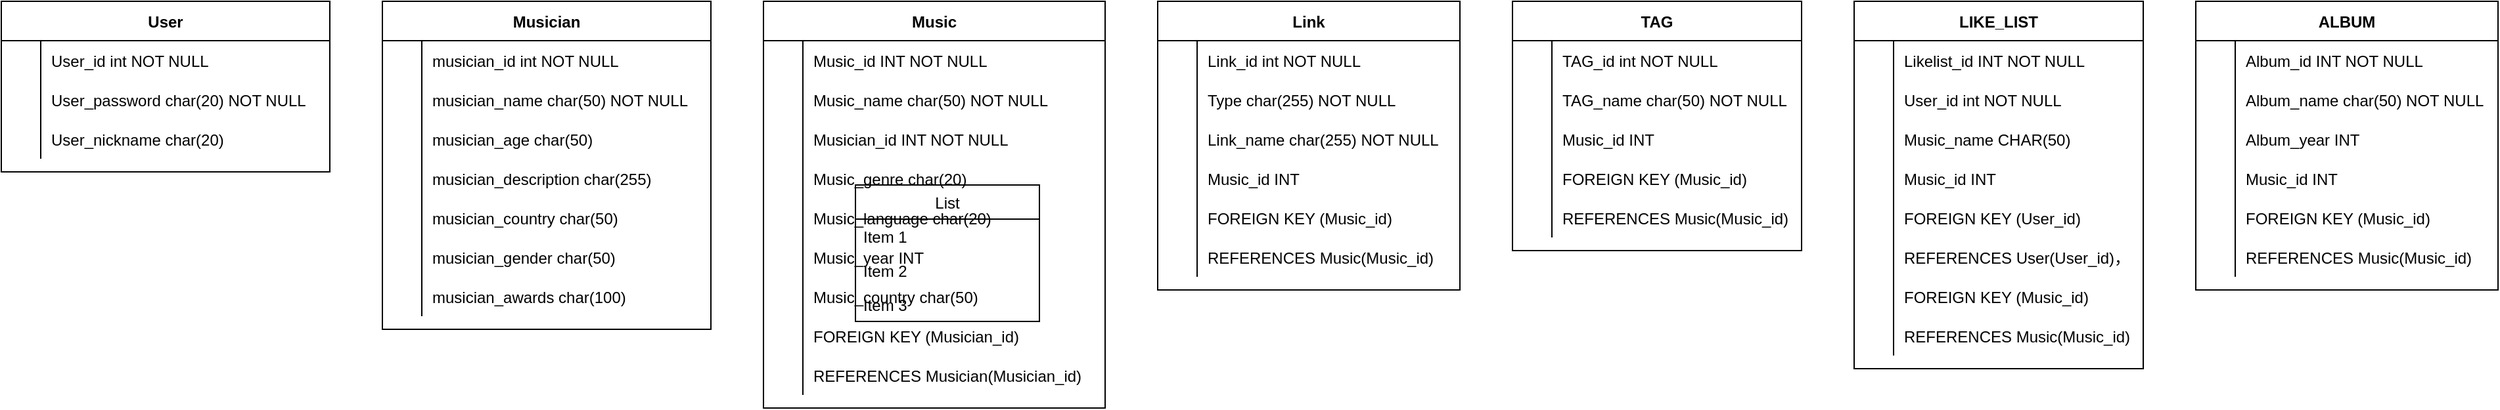 <mxfile version="15.2.9" type="github">
  <diagram id="eq7mqiS46OCzrNljJGgb" name="Page-1">
    <mxGraphModel dx="2512" dy="762" grid="1" gridSize="10" guides="1" tooltips="1" connect="1" arrows="1" fold="1" page="1" pageScale="1" pageWidth="850" pageHeight="1100" math="0" shadow="0">
      <root>
        <mxCell id="0" />
        <mxCell id="1" parent="0" />
        <mxCell id="SePkQEh6B19bKaeanHan-11" value="List" style="swimlane;fontStyle=0;childLayout=stackLayout;horizontal=1;startSize=26;horizontalStack=0;resizeParent=1;resizeParentMax=0;resizeLast=0;collapsible=1;marginBottom=0;" parent="1" vertex="1">
          <mxGeometry x="120" y="280" width="140" height="104" as="geometry" />
        </mxCell>
        <mxCell id="SePkQEh6B19bKaeanHan-12" value="Item 1" style="text;strokeColor=none;fillColor=none;align=left;verticalAlign=top;spacingLeft=4;spacingRight=4;overflow=hidden;rotatable=0;points=[[0,0.5],[1,0.5]];portConstraint=eastwest;" parent="SePkQEh6B19bKaeanHan-11" vertex="1">
          <mxGeometry y="26" width="140" height="26" as="geometry" />
        </mxCell>
        <mxCell id="SePkQEh6B19bKaeanHan-13" value="Item 2" style="text;strokeColor=none;fillColor=none;align=left;verticalAlign=top;spacingLeft=4;spacingRight=4;overflow=hidden;rotatable=0;points=[[0,0.5],[1,0.5]];portConstraint=eastwest;" parent="SePkQEh6B19bKaeanHan-11" vertex="1">
          <mxGeometry y="52" width="140" height="26" as="geometry" />
        </mxCell>
        <mxCell id="SePkQEh6B19bKaeanHan-14" value="Item 3" style="text;strokeColor=none;fillColor=none;align=left;verticalAlign=top;spacingLeft=4;spacingRight=4;overflow=hidden;rotatable=0;points=[[0,0.5],[1,0.5]];portConstraint=eastwest;" parent="SePkQEh6B19bKaeanHan-11" vertex="1">
          <mxGeometry y="78" width="140" height="26" as="geometry" />
        </mxCell>
        <mxCell id="Ucu_w0ZbEck6iu1tIsg4-1" value="User" style="shape=table;startSize=30;container=1;collapsible=1;childLayout=tableLayout;fixedRows=1;rowLines=0;fontStyle=1;align=center;resizeLast=1;" vertex="1" parent="1">
          <mxGeometry x="-530" y="140" width="250" height="130" as="geometry" />
        </mxCell>
        <mxCell id="Ucu_w0ZbEck6iu1tIsg4-2" value="" style="shape=partialRectangle;collapsible=0;dropTarget=0;pointerEvents=0;fillColor=none;points=[[0,0.5],[1,0.5]];portConstraint=eastwest;top=0;left=0;right=0;bottom=0;" vertex="1" parent="Ucu_w0ZbEck6iu1tIsg4-1">
          <mxGeometry y="30" width="250" height="30" as="geometry" />
        </mxCell>
        <mxCell id="Ucu_w0ZbEck6iu1tIsg4-3" value="" style="shape=partialRectangle;overflow=hidden;connectable=0;fillColor=none;top=0;left=0;bottom=0;right=0;" vertex="1" parent="Ucu_w0ZbEck6iu1tIsg4-2">
          <mxGeometry width="30" height="30" as="geometry">
            <mxRectangle width="30" height="30" as="alternateBounds" />
          </mxGeometry>
        </mxCell>
        <mxCell id="Ucu_w0ZbEck6iu1tIsg4-4" value="User_id int NOT NULL" style="shape=partialRectangle;overflow=hidden;connectable=0;fillColor=none;top=0;left=0;bottom=0;right=0;align=left;spacingLeft=6;" vertex="1" parent="Ucu_w0ZbEck6iu1tIsg4-2">
          <mxGeometry x="30" width="220" height="30" as="geometry">
            <mxRectangle width="220" height="30" as="alternateBounds" />
          </mxGeometry>
        </mxCell>
        <mxCell id="Ucu_w0ZbEck6iu1tIsg4-5" value="" style="shape=partialRectangle;collapsible=0;dropTarget=0;pointerEvents=0;fillColor=none;points=[[0,0.5],[1,0.5]];portConstraint=eastwest;top=0;left=0;right=0;bottom=0;" vertex="1" parent="Ucu_w0ZbEck6iu1tIsg4-1">
          <mxGeometry y="60" width="250" height="30" as="geometry" />
        </mxCell>
        <mxCell id="Ucu_w0ZbEck6iu1tIsg4-6" value="" style="shape=partialRectangle;overflow=hidden;connectable=0;fillColor=none;top=0;left=0;bottom=0;right=0;" vertex="1" parent="Ucu_w0ZbEck6iu1tIsg4-5">
          <mxGeometry width="30" height="30" as="geometry">
            <mxRectangle width="30" height="30" as="alternateBounds" />
          </mxGeometry>
        </mxCell>
        <mxCell id="Ucu_w0ZbEck6iu1tIsg4-7" value="User_password char(20) NOT NULL" style="shape=partialRectangle;overflow=hidden;connectable=0;fillColor=none;top=0;left=0;bottom=0;right=0;align=left;spacingLeft=6;" vertex="1" parent="Ucu_w0ZbEck6iu1tIsg4-5">
          <mxGeometry x="30" width="220" height="30" as="geometry">
            <mxRectangle width="220" height="30" as="alternateBounds" />
          </mxGeometry>
        </mxCell>
        <mxCell id="Ucu_w0ZbEck6iu1tIsg4-8" value="" style="shape=partialRectangle;collapsible=0;dropTarget=0;pointerEvents=0;fillColor=none;points=[[0,0.5],[1,0.5]];portConstraint=eastwest;top=0;left=0;right=0;bottom=0;" vertex="1" parent="Ucu_w0ZbEck6iu1tIsg4-1">
          <mxGeometry y="90" width="250" height="30" as="geometry" />
        </mxCell>
        <mxCell id="Ucu_w0ZbEck6iu1tIsg4-9" value="" style="shape=partialRectangle;overflow=hidden;connectable=0;fillColor=none;top=0;left=0;bottom=0;right=0;" vertex="1" parent="Ucu_w0ZbEck6iu1tIsg4-8">
          <mxGeometry width="30" height="30" as="geometry">
            <mxRectangle width="30" height="30" as="alternateBounds" />
          </mxGeometry>
        </mxCell>
        <mxCell id="Ucu_w0ZbEck6iu1tIsg4-10" value="User_nickname char(20)" style="shape=partialRectangle;overflow=hidden;connectable=0;fillColor=none;top=0;left=0;bottom=0;right=0;align=left;spacingLeft=6;" vertex="1" parent="Ucu_w0ZbEck6iu1tIsg4-8">
          <mxGeometry x="30" width="220" height="30" as="geometry">
            <mxRectangle width="220" height="30" as="alternateBounds" />
          </mxGeometry>
        </mxCell>
        <mxCell id="Ucu_w0ZbEck6iu1tIsg4-11" value="Musician" style="shape=table;startSize=30;container=1;collapsible=1;childLayout=tableLayout;fixedRows=1;rowLines=0;fontStyle=1;align=center;resizeLast=1;" vertex="1" parent="1">
          <mxGeometry x="-240" y="140" width="250" height="250" as="geometry" />
        </mxCell>
        <mxCell id="Ucu_w0ZbEck6iu1tIsg4-12" value="" style="shape=partialRectangle;collapsible=0;dropTarget=0;pointerEvents=0;fillColor=none;points=[[0,0.5],[1,0.5]];portConstraint=eastwest;top=0;left=0;right=0;bottom=0;" vertex="1" parent="Ucu_w0ZbEck6iu1tIsg4-11">
          <mxGeometry y="30" width="250" height="30" as="geometry" />
        </mxCell>
        <mxCell id="Ucu_w0ZbEck6iu1tIsg4-13" value="" style="shape=partialRectangle;overflow=hidden;connectable=0;fillColor=none;top=0;left=0;bottom=0;right=0;" vertex="1" parent="Ucu_w0ZbEck6iu1tIsg4-12">
          <mxGeometry width="30" height="30" as="geometry">
            <mxRectangle width="30" height="30" as="alternateBounds" />
          </mxGeometry>
        </mxCell>
        <mxCell id="Ucu_w0ZbEck6iu1tIsg4-14" value="musician_id int NOT NULL" style="shape=partialRectangle;overflow=hidden;connectable=0;fillColor=none;top=0;left=0;bottom=0;right=0;align=left;spacingLeft=6;" vertex="1" parent="Ucu_w0ZbEck6iu1tIsg4-12">
          <mxGeometry x="30" width="220" height="30" as="geometry">
            <mxRectangle width="220" height="30" as="alternateBounds" />
          </mxGeometry>
        </mxCell>
        <mxCell id="Ucu_w0ZbEck6iu1tIsg4-15" value="" style="shape=partialRectangle;collapsible=0;dropTarget=0;pointerEvents=0;fillColor=none;points=[[0,0.5],[1,0.5]];portConstraint=eastwest;top=0;left=0;right=0;bottom=0;" vertex="1" parent="Ucu_w0ZbEck6iu1tIsg4-11">
          <mxGeometry y="60" width="250" height="30" as="geometry" />
        </mxCell>
        <mxCell id="Ucu_w0ZbEck6iu1tIsg4-16" value="" style="shape=partialRectangle;overflow=hidden;connectable=0;fillColor=none;top=0;left=0;bottom=0;right=0;" vertex="1" parent="Ucu_w0ZbEck6iu1tIsg4-15">
          <mxGeometry width="30" height="30" as="geometry">
            <mxRectangle width="30" height="30" as="alternateBounds" />
          </mxGeometry>
        </mxCell>
        <mxCell id="Ucu_w0ZbEck6iu1tIsg4-17" value="musician_name char(50) NOT NULL" style="shape=partialRectangle;overflow=hidden;connectable=0;fillColor=none;top=0;left=0;bottom=0;right=0;align=left;spacingLeft=6;" vertex="1" parent="Ucu_w0ZbEck6iu1tIsg4-15">
          <mxGeometry x="30" width="220" height="30" as="geometry">
            <mxRectangle width="220" height="30" as="alternateBounds" />
          </mxGeometry>
        </mxCell>
        <mxCell id="Ucu_w0ZbEck6iu1tIsg4-18" value="" style="shape=partialRectangle;collapsible=0;dropTarget=0;pointerEvents=0;fillColor=none;points=[[0,0.5],[1,0.5]];portConstraint=eastwest;top=0;left=0;right=0;bottom=0;" vertex="1" parent="Ucu_w0ZbEck6iu1tIsg4-11">
          <mxGeometry y="90" width="250" height="30" as="geometry" />
        </mxCell>
        <mxCell id="Ucu_w0ZbEck6iu1tIsg4-19" value="" style="shape=partialRectangle;overflow=hidden;connectable=0;fillColor=none;top=0;left=0;bottom=0;right=0;" vertex="1" parent="Ucu_w0ZbEck6iu1tIsg4-18">
          <mxGeometry width="30" height="30" as="geometry">
            <mxRectangle width="30" height="30" as="alternateBounds" />
          </mxGeometry>
        </mxCell>
        <mxCell id="Ucu_w0ZbEck6iu1tIsg4-20" value="musician_age char(50)" style="shape=partialRectangle;overflow=hidden;connectable=0;fillColor=none;top=0;left=0;bottom=0;right=0;align=left;spacingLeft=6;" vertex="1" parent="Ucu_w0ZbEck6iu1tIsg4-18">
          <mxGeometry x="30" width="220" height="30" as="geometry">
            <mxRectangle width="220" height="30" as="alternateBounds" />
          </mxGeometry>
        </mxCell>
        <mxCell id="Ucu_w0ZbEck6iu1tIsg4-21" value="" style="shape=partialRectangle;collapsible=0;dropTarget=0;pointerEvents=0;fillColor=none;points=[[0,0.5],[1,0.5]];portConstraint=eastwest;top=0;left=0;right=0;bottom=0;" vertex="1" parent="Ucu_w0ZbEck6iu1tIsg4-11">
          <mxGeometry y="120" width="250" height="30" as="geometry" />
        </mxCell>
        <mxCell id="Ucu_w0ZbEck6iu1tIsg4-22" value="" style="shape=partialRectangle;overflow=hidden;connectable=0;fillColor=none;top=0;left=0;bottom=0;right=0;" vertex="1" parent="Ucu_w0ZbEck6iu1tIsg4-21">
          <mxGeometry width="30" height="30" as="geometry">
            <mxRectangle width="30" height="30" as="alternateBounds" />
          </mxGeometry>
        </mxCell>
        <mxCell id="Ucu_w0ZbEck6iu1tIsg4-23" value="musician_description char(255)" style="shape=partialRectangle;overflow=hidden;connectable=0;fillColor=none;top=0;left=0;bottom=0;right=0;align=left;spacingLeft=6;" vertex="1" parent="Ucu_w0ZbEck6iu1tIsg4-21">
          <mxGeometry x="30" width="220" height="30" as="geometry">
            <mxRectangle width="220" height="30" as="alternateBounds" />
          </mxGeometry>
        </mxCell>
        <mxCell id="Ucu_w0ZbEck6iu1tIsg4-24" value="" style="shape=partialRectangle;collapsible=0;dropTarget=0;pointerEvents=0;fillColor=none;points=[[0,0.5],[1,0.5]];portConstraint=eastwest;top=0;left=0;right=0;bottom=0;" vertex="1" parent="Ucu_w0ZbEck6iu1tIsg4-11">
          <mxGeometry y="150" width="250" height="30" as="geometry" />
        </mxCell>
        <mxCell id="Ucu_w0ZbEck6iu1tIsg4-25" value="" style="shape=partialRectangle;overflow=hidden;connectable=0;fillColor=none;top=0;left=0;bottom=0;right=0;" vertex="1" parent="Ucu_w0ZbEck6iu1tIsg4-24">
          <mxGeometry width="30" height="30" as="geometry">
            <mxRectangle width="30" height="30" as="alternateBounds" />
          </mxGeometry>
        </mxCell>
        <mxCell id="Ucu_w0ZbEck6iu1tIsg4-26" value="musician_country char(50)" style="shape=partialRectangle;overflow=hidden;connectable=0;fillColor=none;top=0;left=0;bottom=0;right=0;align=left;spacingLeft=6;" vertex="1" parent="Ucu_w0ZbEck6iu1tIsg4-24">
          <mxGeometry x="30" width="220" height="30" as="geometry">
            <mxRectangle width="220" height="30" as="alternateBounds" />
          </mxGeometry>
        </mxCell>
        <mxCell id="Ucu_w0ZbEck6iu1tIsg4-27" value="" style="shape=partialRectangle;collapsible=0;dropTarget=0;pointerEvents=0;fillColor=none;points=[[0,0.5],[1,0.5]];portConstraint=eastwest;top=0;left=0;right=0;bottom=0;" vertex="1" parent="Ucu_w0ZbEck6iu1tIsg4-11">
          <mxGeometry y="180" width="250" height="30" as="geometry" />
        </mxCell>
        <mxCell id="Ucu_w0ZbEck6iu1tIsg4-28" value="" style="shape=partialRectangle;overflow=hidden;connectable=0;fillColor=none;top=0;left=0;bottom=0;right=0;" vertex="1" parent="Ucu_w0ZbEck6iu1tIsg4-27">
          <mxGeometry width="30" height="30" as="geometry">
            <mxRectangle width="30" height="30" as="alternateBounds" />
          </mxGeometry>
        </mxCell>
        <mxCell id="Ucu_w0ZbEck6iu1tIsg4-29" value="musician_gender  char(50)" style="shape=partialRectangle;overflow=hidden;connectable=0;fillColor=none;top=0;left=0;bottom=0;right=0;align=left;spacingLeft=6;" vertex="1" parent="Ucu_w0ZbEck6iu1tIsg4-27">
          <mxGeometry x="30" width="220" height="30" as="geometry">
            <mxRectangle width="220" height="30" as="alternateBounds" />
          </mxGeometry>
        </mxCell>
        <mxCell id="Ucu_w0ZbEck6iu1tIsg4-30" value="" style="shape=partialRectangle;collapsible=0;dropTarget=0;pointerEvents=0;fillColor=none;points=[[0,0.5],[1,0.5]];portConstraint=eastwest;top=0;left=0;right=0;bottom=0;" vertex="1" parent="Ucu_w0ZbEck6iu1tIsg4-11">
          <mxGeometry y="210" width="250" height="30" as="geometry" />
        </mxCell>
        <mxCell id="Ucu_w0ZbEck6iu1tIsg4-31" value="" style="shape=partialRectangle;overflow=hidden;connectable=0;fillColor=none;top=0;left=0;bottom=0;right=0;" vertex="1" parent="Ucu_w0ZbEck6iu1tIsg4-30">
          <mxGeometry width="30" height="30" as="geometry">
            <mxRectangle width="30" height="30" as="alternateBounds" />
          </mxGeometry>
        </mxCell>
        <mxCell id="Ucu_w0ZbEck6iu1tIsg4-32" value="musician_awards char(100)" style="shape=partialRectangle;overflow=hidden;connectable=0;fillColor=none;top=0;left=0;bottom=0;right=0;align=left;spacingLeft=6;" vertex="1" parent="Ucu_w0ZbEck6iu1tIsg4-30">
          <mxGeometry x="30" width="220" height="30" as="geometry">
            <mxRectangle width="220" height="30" as="alternateBounds" />
          </mxGeometry>
        </mxCell>
        <mxCell id="Ucu_w0ZbEck6iu1tIsg4-33" value="Music" style="shape=table;startSize=30;container=1;collapsible=1;childLayout=tableLayout;fixedRows=1;rowLines=0;fontStyle=1;align=center;resizeLast=1;" vertex="1" parent="1">
          <mxGeometry x="50" y="140" width="260" height="310" as="geometry" />
        </mxCell>
        <mxCell id="Ucu_w0ZbEck6iu1tIsg4-34" value="" style="shape=partialRectangle;collapsible=0;dropTarget=0;pointerEvents=0;fillColor=none;points=[[0,0.5],[1,0.5]];portConstraint=eastwest;top=0;left=0;right=0;bottom=0;" vertex="1" parent="Ucu_w0ZbEck6iu1tIsg4-33">
          <mxGeometry y="30" width="260" height="30" as="geometry" />
        </mxCell>
        <mxCell id="Ucu_w0ZbEck6iu1tIsg4-35" value="" style="shape=partialRectangle;overflow=hidden;connectable=0;fillColor=none;top=0;left=0;bottom=0;right=0;" vertex="1" parent="Ucu_w0ZbEck6iu1tIsg4-34">
          <mxGeometry width="30" height="30" as="geometry">
            <mxRectangle width="30" height="30" as="alternateBounds" />
          </mxGeometry>
        </mxCell>
        <mxCell id="Ucu_w0ZbEck6iu1tIsg4-36" value="Music_id INT NOT NULL" style="shape=partialRectangle;overflow=hidden;connectable=0;fillColor=none;top=0;left=0;bottom=0;right=0;align=left;spacingLeft=6;" vertex="1" parent="Ucu_w0ZbEck6iu1tIsg4-34">
          <mxGeometry x="30" width="230" height="30" as="geometry">
            <mxRectangle width="230" height="30" as="alternateBounds" />
          </mxGeometry>
        </mxCell>
        <mxCell id="Ucu_w0ZbEck6iu1tIsg4-37" value="" style="shape=partialRectangle;collapsible=0;dropTarget=0;pointerEvents=0;fillColor=none;points=[[0,0.5],[1,0.5]];portConstraint=eastwest;top=0;left=0;right=0;bottom=0;" vertex="1" parent="Ucu_w0ZbEck6iu1tIsg4-33">
          <mxGeometry y="60" width="260" height="30" as="geometry" />
        </mxCell>
        <mxCell id="Ucu_w0ZbEck6iu1tIsg4-38" value="" style="shape=partialRectangle;overflow=hidden;connectable=0;fillColor=none;top=0;left=0;bottom=0;right=0;" vertex="1" parent="Ucu_w0ZbEck6iu1tIsg4-37">
          <mxGeometry width="30" height="30" as="geometry">
            <mxRectangle width="30" height="30" as="alternateBounds" />
          </mxGeometry>
        </mxCell>
        <mxCell id="Ucu_w0ZbEck6iu1tIsg4-39" value="Music_name char(50) NOT NULL" style="shape=partialRectangle;overflow=hidden;connectable=0;fillColor=none;top=0;left=0;bottom=0;right=0;align=left;spacingLeft=6;" vertex="1" parent="Ucu_w0ZbEck6iu1tIsg4-37">
          <mxGeometry x="30" width="230" height="30" as="geometry">
            <mxRectangle width="230" height="30" as="alternateBounds" />
          </mxGeometry>
        </mxCell>
        <mxCell id="Ucu_w0ZbEck6iu1tIsg4-40" value="" style="shape=partialRectangle;collapsible=0;dropTarget=0;pointerEvents=0;fillColor=none;points=[[0,0.5],[1,0.5]];portConstraint=eastwest;top=0;left=0;right=0;bottom=0;" vertex="1" parent="Ucu_w0ZbEck6iu1tIsg4-33">
          <mxGeometry y="90" width="260" height="30" as="geometry" />
        </mxCell>
        <mxCell id="Ucu_w0ZbEck6iu1tIsg4-41" value="" style="shape=partialRectangle;overflow=hidden;connectable=0;fillColor=none;top=0;left=0;bottom=0;right=0;" vertex="1" parent="Ucu_w0ZbEck6iu1tIsg4-40">
          <mxGeometry width="30" height="30" as="geometry">
            <mxRectangle width="30" height="30" as="alternateBounds" />
          </mxGeometry>
        </mxCell>
        <mxCell id="Ucu_w0ZbEck6iu1tIsg4-42" value="Musician_id INT NOT NULL" style="shape=partialRectangle;overflow=hidden;connectable=0;fillColor=none;top=0;left=0;bottom=0;right=0;align=left;spacingLeft=6;" vertex="1" parent="Ucu_w0ZbEck6iu1tIsg4-40">
          <mxGeometry x="30" width="230" height="30" as="geometry">
            <mxRectangle width="230" height="30" as="alternateBounds" />
          </mxGeometry>
        </mxCell>
        <mxCell id="Ucu_w0ZbEck6iu1tIsg4-43" value="" style="shape=partialRectangle;collapsible=0;dropTarget=0;pointerEvents=0;fillColor=none;points=[[0,0.5],[1,0.5]];portConstraint=eastwest;top=0;left=0;right=0;bottom=0;" vertex="1" parent="Ucu_w0ZbEck6iu1tIsg4-33">
          <mxGeometry y="120" width="260" height="30" as="geometry" />
        </mxCell>
        <mxCell id="Ucu_w0ZbEck6iu1tIsg4-44" value="" style="shape=partialRectangle;overflow=hidden;connectable=0;fillColor=none;top=0;left=0;bottom=0;right=0;" vertex="1" parent="Ucu_w0ZbEck6iu1tIsg4-43">
          <mxGeometry width="30" height="30" as="geometry">
            <mxRectangle width="30" height="30" as="alternateBounds" />
          </mxGeometry>
        </mxCell>
        <mxCell id="Ucu_w0ZbEck6iu1tIsg4-45" value="Music_genre char(20)" style="shape=partialRectangle;overflow=hidden;connectable=0;fillColor=none;top=0;left=0;bottom=0;right=0;align=left;spacingLeft=6;" vertex="1" parent="Ucu_w0ZbEck6iu1tIsg4-43">
          <mxGeometry x="30" width="230" height="30" as="geometry">
            <mxRectangle width="230" height="30" as="alternateBounds" />
          </mxGeometry>
        </mxCell>
        <mxCell id="Ucu_w0ZbEck6iu1tIsg4-46" value="" style="shape=partialRectangle;collapsible=0;dropTarget=0;pointerEvents=0;fillColor=none;points=[[0,0.5],[1,0.5]];portConstraint=eastwest;top=0;left=0;right=0;bottom=0;" vertex="1" parent="Ucu_w0ZbEck6iu1tIsg4-33">
          <mxGeometry y="150" width="260" height="30" as="geometry" />
        </mxCell>
        <mxCell id="Ucu_w0ZbEck6iu1tIsg4-47" value="" style="shape=partialRectangle;overflow=hidden;connectable=0;fillColor=none;top=0;left=0;bottom=0;right=0;" vertex="1" parent="Ucu_w0ZbEck6iu1tIsg4-46">
          <mxGeometry width="30" height="30" as="geometry">
            <mxRectangle width="30" height="30" as="alternateBounds" />
          </mxGeometry>
        </mxCell>
        <mxCell id="Ucu_w0ZbEck6iu1tIsg4-48" value="Music_language char(20)" style="shape=partialRectangle;overflow=hidden;connectable=0;fillColor=none;top=0;left=0;bottom=0;right=0;align=left;spacingLeft=6;" vertex="1" parent="Ucu_w0ZbEck6iu1tIsg4-46">
          <mxGeometry x="30" width="230" height="30" as="geometry">
            <mxRectangle width="230" height="30" as="alternateBounds" />
          </mxGeometry>
        </mxCell>
        <mxCell id="Ucu_w0ZbEck6iu1tIsg4-49" value="" style="shape=partialRectangle;collapsible=0;dropTarget=0;pointerEvents=0;fillColor=none;points=[[0,0.5],[1,0.5]];portConstraint=eastwest;top=0;left=0;right=0;bottom=0;" vertex="1" parent="Ucu_w0ZbEck6iu1tIsg4-33">
          <mxGeometry y="180" width="260" height="30" as="geometry" />
        </mxCell>
        <mxCell id="Ucu_w0ZbEck6iu1tIsg4-50" value="" style="shape=partialRectangle;overflow=hidden;connectable=0;fillColor=none;top=0;left=0;bottom=0;right=0;" vertex="1" parent="Ucu_w0ZbEck6iu1tIsg4-49">
          <mxGeometry width="30" height="30" as="geometry">
            <mxRectangle width="30" height="30" as="alternateBounds" />
          </mxGeometry>
        </mxCell>
        <mxCell id="Ucu_w0ZbEck6iu1tIsg4-51" value="Music_year INT" style="shape=partialRectangle;overflow=hidden;connectable=0;fillColor=none;top=0;left=0;bottom=0;right=0;align=left;spacingLeft=6;" vertex="1" parent="Ucu_w0ZbEck6iu1tIsg4-49">
          <mxGeometry x="30" width="230" height="30" as="geometry">
            <mxRectangle width="230" height="30" as="alternateBounds" />
          </mxGeometry>
        </mxCell>
        <mxCell id="Ucu_w0ZbEck6iu1tIsg4-52" value="" style="shape=partialRectangle;collapsible=0;dropTarget=0;pointerEvents=0;fillColor=none;points=[[0,0.5],[1,0.5]];portConstraint=eastwest;top=0;left=0;right=0;bottom=0;" vertex="1" parent="Ucu_w0ZbEck6iu1tIsg4-33">
          <mxGeometry y="210" width="260" height="30" as="geometry" />
        </mxCell>
        <mxCell id="Ucu_w0ZbEck6iu1tIsg4-53" value="" style="shape=partialRectangle;overflow=hidden;connectable=0;fillColor=none;top=0;left=0;bottom=0;right=0;" vertex="1" parent="Ucu_w0ZbEck6iu1tIsg4-52">
          <mxGeometry width="30" height="30" as="geometry">
            <mxRectangle width="30" height="30" as="alternateBounds" />
          </mxGeometry>
        </mxCell>
        <mxCell id="Ucu_w0ZbEck6iu1tIsg4-54" value="Music_country char(50)" style="shape=partialRectangle;overflow=hidden;connectable=0;fillColor=none;top=0;left=0;bottom=0;right=0;align=left;spacingLeft=6;" vertex="1" parent="Ucu_w0ZbEck6iu1tIsg4-52">
          <mxGeometry x="30" width="230" height="30" as="geometry">
            <mxRectangle width="230" height="30" as="alternateBounds" />
          </mxGeometry>
        </mxCell>
        <mxCell id="Ucu_w0ZbEck6iu1tIsg4-55" value="" style="shape=partialRectangle;collapsible=0;dropTarget=0;pointerEvents=0;fillColor=none;points=[[0,0.5],[1,0.5]];portConstraint=eastwest;top=0;left=0;right=0;bottom=0;" vertex="1" parent="Ucu_w0ZbEck6iu1tIsg4-33">
          <mxGeometry y="240" width="260" height="30" as="geometry" />
        </mxCell>
        <mxCell id="Ucu_w0ZbEck6iu1tIsg4-56" value="" style="shape=partialRectangle;overflow=hidden;connectable=0;fillColor=none;top=0;left=0;bottom=0;right=0;" vertex="1" parent="Ucu_w0ZbEck6iu1tIsg4-55">
          <mxGeometry width="30" height="30" as="geometry">
            <mxRectangle width="30" height="30" as="alternateBounds" />
          </mxGeometry>
        </mxCell>
        <mxCell id="Ucu_w0ZbEck6iu1tIsg4-57" value="FOREIGN KEY (Musician_id)" style="shape=partialRectangle;overflow=hidden;connectable=0;fillColor=none;top=0;left=0;bottom=0;right=0;align=left;spacingLeft=6;" vertex="1" parent="Ucu_w0ZbEck6iu1tIsg4-55">
          <mxGeometry x="30" width="230" height="30" as="geometry">
            <mxRectangle width="230" height="30" as="alternateBounds" />
          </mxGeometry>
        </mxCell>
        <mxCell id="Ucu_w0ZbEck6iu1tIsg4-58" value="" style="shape=partialRectangle;collapsible=0;dropTarget=0;pointerEvents=0;fillColor=none;points=[[0,0.5],[1,0.5]];portConstraint=eastwest;top=0;left=0;right=0;bottom=0;" vertex="1" parent="Ucu_w0ZbEck6iu1tIsg4-33">
          <mxGeometry y="270" width="260" height="30" as="geometry" />
        </mxCell>
        <mxCell id="Ucu_w0ZbEck6iu1tIsg4-59" value="" style="shape=partialRectangle;overflow=hidden;connectable=0;fillColor=none;top=0;left=0;bottom=0;right=0;" vertex="1" parent="Ucu_w0ZbEck6iu1tIsg4-58">
          <mxGeometry width="30" height="30" as="geometry">
            <mxRectangle width="30" height="30" as="alternateBounds" />
          </mxGeometry>
        </mxCell>
        <mxCell id="Ucu_w0ZbEck6iu1tIsg4-60" value="REFERENCES Musician(Musician_id)" style="shape=partialRectangle;overflow=hidden;connectable=0;fillColor=none;top=0;left=0;bottom=0;right=0;align=left;spacingLeft=6;" vertex="1" parent="Ucu_w0ZbEck6iu1tIsg4-58">
          <mxGeometry x="30" width="230" height="30" as="geometry">
            <mxRectangle width="230" height="30" as="alternateBounds" />
          </mxGeometry>
        </mxCell>
        <mxCell id="Ucu_w0ZbEck6iu1tIsg4-61" value="Link" style="shape=table;startSize=30;container=1;collapsible=1;childLayout=tableLayout;fixedRows=1;rowLines=0;fontStyle=1;align=center;resizeLast=1;" vertex="1" parent="1">
          <mxGeometry x="350" y="140" width="230" height="220" as="geometry" />
        </mxCell>
        <mxCell id="Ucu_w0ZbEck6iu1tIsg4-62" value="" style="shape=partialRectangle;collapsible=0;dropTarget=0;pointerEvents=0;fillColor=none;points=[[0,0.5],[1,0.5]];portConstraint=eastwest;top=0;left=0;right=0;bottom=0;" vertex="1" parent="Ucu_w0ZbEck6iu1tIsg4-61">
          <mxGeometry y="30" width="230" height="30" as="geometry" />
        </mxCell>
        <mxCell id="Ucu_w0ZbEck6iu1tIsg4-63" value="" style="shape=partialRectangle;overflow=hidden;connectable=0;fillColor=none;top=0;left=0;bottom=0;right=0;" vertex="1" parent="Ucu_w0ZbEck6iu1tIsg4-62">
          <mxGeometry width="30" height="30" as="geometry">
            <mxRectangle width="30" height="30" as="alternateBounds" />
          </mxGeometry>
        </mxCell>
        <mxCell id="Ucu_w0ZbEck6iu1tIsg4-64" value="Link_id int NOT NULL" style="shape=partialRectangle;overflow=hidden;connectable=0;fillColor=none;top=0;left=0;bottom=0;right=0;align=left;spacingLeft=6;" vertex="1" parent="Ucu_w0ZbEck6iu1tIsg4-62">
          <mxGeometry x="30" width="200" height="30" as="geometry">
            <mxRectangle width="200" height="30" as="alternateBounds" />
          </mxGeometry>
        </mxCell>
        <mxCell id="Ucu_w0ZbEck6iu1tIsg4-65" value="" style="shape=partialRectangle;collapsible=0;dropTarget=0;pointerEvents=0;fillColor=none;points=[[0,0.5],[1,0.5]];portConstraint=eastwest;top=0;left=0;right=0;bottom=0;" vertex="1" parent="Ucu_w0ZbEck6iu1tIsg4-61">
          <mxGeometry y="60" width="230" height="30" as="geometry" />
        </mxCell>
        <mxCell id="Ucu_w0ZbEck6iu1tIsg4-66" value="" style="shape=partialRectangle;overflow=hidden;connectable=0;fillColor=none;top=0;left=0;bottom=0;right=0;" vertex="1" parent="Ucu_w0ZbEck6iu1tIsg4-65">
          <mxGeometry width="30" height="30" as="geometry">
            <mxRectangle width="30" height="30" as="alternateBounds" />
          </mxGeometry>
        </mxCell>
        <mxCell id="Ucu_w0ZbEck6iu1tIsg4-67" value="Type char(255) NOT NULL" style="shape=partialRectangle;overflow=hidden;connectable=0;fillColor=none;top=0;left=0;bottom=0;right=0;align=left;spacingLeft=6;" vertex="1" parent="Ucu_w0ZbEck6iu1tIsg4-65">
          <mxGeometry x="30" width="200" height="30" as="geometry">
            <mxRectangle width="200" height="30" as="alternateBounds" />
          </mxGeometry>
        </mxCell>
        <mxCell id="Ucu_w0ZbEck6iu1tIsg4-68" value="" style="shape=partialRectangle;collapsible=0;dropTarget=0;pointerEvents=0;fillColor=none;points=[[0,0.5],[1,0.5]];portConstraint=eastwest;top=0;left=0;right=0;bottom=0;" vertex="1" parent="Ucu_w0ZbEck6iu1tIsg4-61">
          <mxGeometry y="90" width="230" height="30" as="geometry" />
        </mxCell>
        <mxCell id="Ucu_w0ZbEck6iu1tIsg4-69" value="" style="shape=partialRectangle;overflow=hidden;connectable=0;fillColor=none;top=0;left=0;bottom=0;right=0;" vertex="1" parent="Ucu_w0ZbEck6iu1tIsg4-68">
          <mxGeometry width="30" height="30" as="geometry">
            <mxRectangle width="30" height="30" as="alternateBounds" />
          </mxGeometry>
        </mxCell>
        <mxCell id="Ucu_w0ZbEck6iu1tIsg4-70" value="Link_name char(255) NOT NULL" style="shape=partialRectangle;overflow=hidden;connectable=0;fillColor=none;top=0;left=0;bottom=0;right=0;align=left;spacingLeft=6;" vertex="1" parent="Ucu_w0ZbEck6iu1tIsg4-68">
          <mxGeometry x="30" width="200" height="30" as="geometry">
            <mxRectangle width="200" height="30" as="alternateBounds" />
          </mxGeometry>
        </mxCell>
        <mxCell id="Ucu_w0ZbEck6iu1tIsg4-71" value="" style="shape=partialRectangle;collapsible=0;dropTarget=0;pointerEvents=0;fillColor=none;points=[[0,0.5],[1,0.5]];portConstraint=eastwest;top=0;left=0;right=0;bottom=0;" vertex="1" parent="Ucu_w0ZbEck6iu1tIsg4-61">
          <mxGeometry y="120" width="230" height="30" as="geometry" />
        </mxCell>
        <mxCell id="Ucu_w0ZbEck6iu1tIsg4-72" value="" style="shape=partialRectangle;overflow=hidden;connectable=0;fillColor=none;top=0;left=0;bottom=0;right=0;" vertex="1" parent="Ucu_w0ZbEck6iu1tIsg4-71">
          <mxGeometry width="30" height="30" as="geometry">
            <mxRectangle width="30" height="30" as="alternateBounds" />
          </mxGeometry>
        </mxCell>
        <mxCell id="Ucu_w0ZbEck6iu1tIsg4-73" value="Music_id INT" style="shape=partialRectangle;overflow=hidden;connectable=0;fillColor=none;top=0;left=0;bottom=0;right=0;align=left;spacingLeft=6;" vertex="1" parent="Ucu_w0ZbEck6iu1tIsg4-71">
          <mxGeometry x="30" width="200" height="30" as="geometry">
            <mxRectangle width="200" height="30" as="alternateBounds" />
          </mxGeometry>
        </mxCell>
        <mxCell id="Ucu_w0ZbEck6iu1tIsg4-74" value="" style="shape=partialRectangle;collapsible=0;dropTarget=0;pointerEvents=0;fillColor=none;points=[[0,0.5],[1,0.5]];portConstraint=eastwest;top=0;left=0;right=0;bottom=0;" vertex="1" parent="Ucu_w0ZbEck6iu1tIsg4-61">
          <mxGeometry y="150" width="230" height="30" as="geometry" />
        </mxCell>
        <mxCell id="Ucu_w0ZbEck6iu1tIsg4-75" value="" style="shape=partialRectangle;overflow=hidden;connectable=0;fillColor=none;top=0;left=0;bottom=0;right=0;" vertex="1" parent="Ucu_w0ZbEck6iu1tIsg4-74">
          <mxGeometry width="30" height="30" as="geometry">
            <mxRectangle width="30" height="30" as="alternateBounds" />
          </mxGeometry>
        </mxCell>
        <mxCell id="Ucu_w0ZbEck6iu1tIsg4-76" value="FOREIGN KEY (Music_id)" style="shape=partialRectangle;overflow=hidden;connectable=0;fillColor=none;top=0;left=0;bottom=0;right=0;align=left;spacingLeft=6;" vertex="1" parent="Ucu_w0ZbEck6iu1tIsg4-74">
          <mxGeometry x="30" width="200" height="30" as="geometry">
            <mxRectangle width="200" height="30" as="alternateBounds" />
          </mxGeometry>
        </mxCell>
        <mxCell id="Ucu_w0ZbEck6iu1tIsg4-77" value="" style="shape=partialRectangle;collapsible=0;dropTarget=0;pointerEvents=0;fillColor=none;points=[[0,0.5],[1,0.5]];portConstraint=eastwest;top=0;left=0;right=0;bottom=0;" vertex="1" parent="Ucu_w0ZbEck6iu1tIsg4-61">
          <mxGeometry y="180" width="230" height="30" as="geometry" />
        </mxCell>
        <mxCell id="Ucu_w0ZbEck6iu1tIsg4-78" value="" style="shape=partialRectangle;overflow=hidden;connectable=0;fillColor=none;top=0;left=0;bottom=0;right=0;" vertex="1" parent="Ucu_w0ZbEck6iu1tIsg4-77">
          <mxGeometry width="30" height="30" as="geometry">
            <mxRectangle width="30" height="30" as="alternateBounds" />
          </mxGeometry>
        </mxCell>
        <mxCell id="Ucu_w0ZbEck6iu1tIsg4-79" value="REFERENCES Music(Music_id)" style="shape=partialRectangle;overflow=hidden;connectable=0;fillColor=none;top=0;left=0;bottom=0;right=0;align=left;spacingLeft=6;" vertex="1" parent="Ucu_w0ZbEck6iu1tIsg4-77">
          <mxGeometry x="30" width="200" height="30" as="geometry">
            <mxRectangle width="200" height="30" as="alternateBounds" />
          </mxGeometry>
        </mxCell>
        <mxCell id="Ucu_w0ZbEck6iu1tIsg4-80" value="TAG" style="shape=table;startSize=30;container=1;collapsible=1;childLayout=tableLayout;fixedRows=1;rowLines=0;fontStyle=1;align=center;resizeLast=1;" vertex="1" parent="1">
          <mxGeometry x="620" y="140" width="220" height="190" as="geometry" />
        </mxCell>
        <mxCell id="Ucu_w0ZbEck6iu1tIsg4-81" value="" style="shape=partialRectangle;collapsible=0;dropTarget=0;pointerEvents=0;fillColor=none;points=[[0,0.5],[1,0.5]];portConstraint=eastwest;top=0;left=0;right=0;bottom=0;" vertex="1" parent="Ucu_w0ZbEck6iu1tIsg4-80">
          <mxGeometry y="30" width="220" height="30" as="geometry" />
        </mxCell>
        <mxCell id="Ucu_w0ZbEck6iu1tIsg4-82" value="" style="shape=partialRectangle;overflow=hidden;connectable=0;fillColor=none;top=0;left=0;bottom=0;right=0;" vertex="1" parent="Ucu_w0ZbEck6iu1tIsg4-81">
          <mxGeometry width="30" height="30" as="geometry">
            <mxRectangle width="30" height="30" as="alternateBounds" />
          </mxGeometry>
        </mxCell>
        <mxCell id="Ucu_w0ZbEck6iu1tIsg4-83" value="TAG_id int NOT NULL" style="shape=partialRectangle;overflow=hidden;connectable=0;fillColor=none;top=0;left=0;bottom=0;right=0;align=left;spacingLeft=6;" vertex="1" parent="Ucu_w0ZbEck6iu1tIsg4-81">
          <mxGeometry x="30" width="190" height="30" as="geometry">
            <mxRectangle width="190" height="30" as="alternateBounds" />
          </mxGeometry>
        </mxCell>
        <mxCell id="Ucu_w0ZbEck6iu1tIsg4-84" value="" style="shape=partialRectangle;collapsible=0;dropTarget=0;pointerEvents=0;fillColor=none;points=[[0,0.5],[1,0.5]];portConstraint=eastwest;top=0;left=0;right=0;bottom=0;" vertex="1" parent="Ucu_w0ZbEck6iu1tIsg4-80">
          <mxGeometry y="60" width="220" height="30" as="geometry" />
        </mxCell>
        <mxCell id="Ucu_w0ZbEck6iu1tIsg4-85" value="" style="shape=partialRectangle;overflow=hidden;connectable=0;fillColor=none;top=0;left=0;bottom=0;right=0;" vertex="1" parent="Ucu_w0ZbEck6iu1tIsg4-84">
          <mxGeometry width="30" height="30" as="geometry">
            <mxRectangle width="30" height="30" as="alternateBounds" />
          </mxGeometry>
        </mxCell>
        <mxCell id="Ucu_w0ZbEck6iu1tIsg4-86" value="TAG_name char(50) NOT NULL" style="shape=partialRectangle;overflow=hidden;connectable=0;fillColor=none;top=0;left=0;bottom=0;right=0;align=left;spacingLeft=6;" vertex="1" parent="Ucu_w0ZbEck6iu1tIsg4-84">
          <mxGeometry x="30" width="190" height="30" as="geometry">
            <mxRectangle width="190" height="30" as="alternateBounds" />
          </mxGeometry>
        </mxCell>
        <mxCell id="Ucu_w0ZbEck6iu1tIsg4-87" value="" style="shape=partialRectangle;collapsible=0;dropTarget=0;pointerEvents=0;fillColor=none;points=[[0,0.5],[1,0.5]];portConstraint=eastwest;top=0;left=0;right=0;bottom=0;" vertex="1" parent="Ucu_w0ZbEck6iu1tIsg4-80">
          <mxGeometry y="90" width="220" height="30" as="geometry" />
        </mxCell>
        <mxCell id="Ucu_w0ZbEck6iu1tIsg4-88" value="" style="shape=partialRectangle;overflow=hidden;connectable=0;fillColor=none;top=0;left=0;bottom=0;right=0;" vertex="1" parent="Ucu_w0ZbEck6iu1tIsg4-87">
          <mxGeometry width="30" height="30" as="geometry">
            <mxRectangle width="30" height="30" as="alternateBounds" />
          </mxGeometry>
        </mxCell>
        <mxCell id="Ucu_w0ZbEck6iu1tIsg4-89" value="Music_id INT" style="shape=partialRectangle;overflow=hidden;connectable=0;fillColor=none;top=0;left=0;bottom=0;right=0;align=left;spacingLeft=6;" vertex="1" parent="Ucu_w0ZbEck6iu1tIsg4-87">
          <mxGeometry x="30" width="190" height="30" as="geometry">
            <mxRectangle width="190" height="30" as="alternateBounds" />
          </mxGeometry>
        </mxCell>
        <mxCell id="Ucu_w0ZbEck6iu1tIsg4-90" value="" style="shape=partialRectangle;collapsible=0;dropTarget=0;pointerEvents=0;fillColor=none;points=[[0,0.5],[1,0.5]];portConstraint=eastwest;top=0;left=0;right=0;bottom=0;" vertex="1" parent="Ucu_w0ZbEck6iu1tIsg4-80">
          <mxGeometry y="120" width="220" height="30" as="geometry" />
        </mxCell>
        <mxCell id="Ucu_w0ZbEck6iu1tIsg4-91" value="" style="shape=partialRectangle;overflow=hidden;connectable=0;fillColor=none;top=0;left=0;bottom=0;right=0;" vertex="1" parent="Ucu_w0ZbEck6iu1tIsg4-90">
          <mxGeometry width="30" height="30" as="geometry">
            <mxRectangle width="30" height="30" as="alternateBounds" />
          </mxGeometry>
        </mxCell>
        <mxCell id="Ucu_w0ZbEck6iu1tIsg4-92" value="FOREIGN KEY (Music_id)" style="shape=partialRectangle;overflow=hidden;connectable=0;fillColor=none;top=0;left=0;bottom=0;right=0;align=left;spacingLeft=6;" vertex="1" parent="Ucu_w0ZbEck6iu1tIsg4-90">
          <mxGeometry x="30" width="190" height="30" as="geometry">
            <mxRectangle width="190" height="30" as="alternateBounds" />
          </mxGeometry>
        </mxCell>
        <mxCell id="Ucu_w0ZbEck6iu1tIsg4-93" value="" style="shape=partialRectangle;collapsible=0;dropTarget=0;pointerEvents=0;fillColor=none;points=[[0,0.5],[1,0.5]];portConstraint=eastwest;top=0;left=0;right=0;bottom=0;" vertex="1" parent="Ucu_w0ZbEck6iu1tIsg4-80">
          <mxGeometry y="150" width="220" height="30" as="geometry" />
        </mxCell>
        <mxCell id="Ucu_w0ZbEck6iu1tIsg4-94" value="" style="shape=partialRectangle;overflow=hidden;connectable=0;fillColor=none;top=0;left=0;bottom=0;right=0;" vertex="1" parent="Ucu_w0ZbEck6iu1tIsg4-93">
          <mxGeometry width="30" height="30" as="geometry">
            <mxRectangle width="30" height="30" as="alternateBounds" />
          </mxGeometry>
        </mxCell>
        <mxCell id="Ucu_w0ZbEck6iu1tIsg4-95" value="REFERENCES Music(Music_id)" style="shape=partialRectangle;overflow=hidden;connectable=0;fillColor=none;top=0;left=0;bottom=0;right=0;align=left;spacingLeft=6;" vertex="1" parent="Ucu_w0ZbEck6iu1tIsg4-93">
          <mxGeometry x="30" width="190" height="30" as="geometry">
            <mxRectangle width="190" height="30" as="alternateBounds" />
          </mxGeometry>
        </mxCell>
        <mxCell id="Ucu_w0ZbEck6iu1tIsg4-96" value="LIKE_LIST" style="shape=table;startSize=30;container=1;collapsible=1;childLayout=tableLayout;fixedRows=1;rowLines=0;fontStyle=1;align=center;resizeLast=1;" vertex="1" parent="1">
          <mxGeometry x="880" y="140" width="220" height="280" as="geometry" />
        </mxCell>
        <mxCell id="Ucu_w0ZbEck6iu1tIsg4-97" value="" style="shape=partialRectangle;collapsible=0;dropTarget=0;pointerEvents=0;fillColor=none;points=[[0,0.5],[1,0.5]];portConstraint=eastwest;top=0;left=0;right=0;bottom=0;" vertex="1" parent="Ucu_w0ZbEck6iu1tIsg4-96">
          <mxGeometry y="30" width="220" height="30" as="geometry" />
        </mxCell>
        <mxCell id="Ucu_w0ZbEck6iu1tIsg4-98" value="" style="shape=partialRectangle;overflow=hidden;connectable=0;fillColor=none;top=0;left=0;bottom=0;right=0;" vertex="1" parent="Ucu_w0ZbEck6iu1tIsg4-97">
          <mxGeometry width="30" height="30" as="geometry">
            <mxRectangle width="30" height="30" as="alternateBounds" />
          </mxGeometry>
        </mxCell>
        <mxCell id="Ucu_w0ZbEck6iu1tIsg4-99" value="Likelist_id INT NOT NULL" style="shape=partialRectangle;overflow=hidden;connectable=0;fillColor=none;top=0;left=0;bottom=0;right=0;align=left;spacingLeft=6;" vertex="1" parent="Ucu_w0ZbEck6iu1tIsg4-97">
          <mxGeometry x="30" width="190" height="30" as="geometry">
            <mxRectangle width="190" height="30" as="alternateBounds" />
          </mxGeometry>
        </mxCell>
        <mxCell id="Ucu_w0ZbEck6iu1tIsg4-100" value="" style="shape=partialRectangle;collapsible=0;dropTarget=0;pointerEvents=0;fillColor=none;points=[[0,0.5],[1,0.5]];portConstraint=eastwest;top=0;left=0;right=0;bottom=0;" vertex="1" parent="Ucu_w0ZbEck6iu1tIsg4-96">
          <mxGeometry y="60" width="220" height="30" as="geometry" />
        </mxCell>
        <mxCell id="Ucu_w0ZbEck6iu1tIsg4-101" value="" style="shape=partialRectangle;overflow=hidden;connectable=0;fillColor=none;top=0;left=0;bottom=0;right=0;" vertex="1" parent="Ucu_w0ZbEck6iu1tIsg4-100">
          <mxGeometry width="30" height="30" as="geometry">
            <mxRectangle width="30" height="30" as="alternateBounds" />
          </mxGeometry>
        </mxCell>
        <mxCell id="Ucu_w0ZbEck6iu1tIsg4-102" value="User_id int NOT NULL" style="shape=partialRectangle;overflow=hidden;connectable=0;fillColor=none;top=0;left=0;bottom=0;right=0;align=left;spacingLeft=6;" vertex="1" parent="Ucu_w0ZbEck6iu1tIsg4-100">
          <mxGeometry x="30" width="190" height="30" as="geometry">
            <mxRectangle width="190" height="30" as="alternateBounds" />
          </mxGeometry>
        </mxCell>
        <mxCell id="Ucu_w0ZbEck6iu1tIsg4-103" value="" style="shape=partialRectangle;collapsible=0;dropTarget=0;pointerEvents=0;fillColor=none;points=[[0,0.5],[1,0.5]];portConstraint=eastwest;top=0;left=0;right=0;bottom=0;" vertex="1" parent="Ucu_w0ZbEck6iu1tIsg4-96">
          <mxGeometry y="90" width="220" height="30" as="geometry" />
        </mxCell>
        <mxCell id="Ucu_w0ZbEck6iu1tIsg4-104" value="" style="shape=partialRectangle;overflow=hidden;connectable=0;fillColor=none;top=0;left=0;bottom=0;right=0;" vertex="1" parent="Ucu_w0ZbEck6iu1tIsg4-103">
          <mxGeometry width="30" height="30" as="geometry">
            <mxRectangle width="30" height="30" as="alternateBounds" />
          </mxGeometry>
        </mxCell>
        <mxCell id="Ucu_w0ZbEck6iu1tIsg4-105" value="Music_name CHAR(50)" style="shape=partialRectangle;overflow=hidden;connectable=0;fillColor=none;top=0;left=0;bottom=0;right=0;align=left;spacingLeft=6;" vertex="1" parent="Ucu_w0ZbEck6iu1tIsg4-103">
          <mxGeometry x="30" width="190" height="30" as="geometry">
            <mxRectangle width="190" height="30" as="alternateBounds" />
          </mxGeometry>
        </mxCell>
        <mxCell id="Ucu_w0ZbEck6iu1tIsg4-106" value="" style="shape=partialRectangle;collapsible=0;dropTarget=0;pointerEvents=0;fillColor=none;points=[[0,0.5],[1,0.5]];portConstraint=eastwest;top=0;left=0;right=0;bottom=0;" vertex="1" parent="Ucu_w0ZbEck6iu1tIsg4-96">
          <mxGeometry y="120" width="220" height="30" as="geometry" />
        </mxCell>
        <mxCell id="Ucu_w0ZbEck6iu1tIsg4-107" value="" style="shape=partialRectangle;overflow=hidden;connectable=0;fillColor=none;top=0;left=0;bottom=0;right=0;" vertex="1" parent="Ucu_w0ZbEck6iu1tIsg4-106">
          <mxGeometry width="30" height="30" as="geometry">
            <mxRectangle width="30" height="30" as="alternateBounds" />
          </mxGeometry>
        </mxCell>
        <mxCell id="Ucu_w0ZbEck6iu1tIsg4-108" value="Music_id INT" style="shape=partialRectangle;overflow=hidden;connectable=0;fillColor=none;top=0;left=0;bottom=0;right=0;align=left;spacingLeft=6;" vertex="1" parent="Ucu_w0ZbEck6iu1tIsg4-106">
          <mxGeometry x="30" width="190" height="30" as="geometry">
            <mxRectangle width="190" height="30" as="alternateBounds" />
          </mxGeometry>
        </mxCell>
        <mxCell id="Ucu_w0ZbEck6iu1tIsg4-109" value="" style="shape=partialRectangle;collapsible=0;dropTarget=0;pointerEvents=0;fillColor=none;points=[[0,0.5],[1,0.5]];portConstraint=eastwest;top=0;left=0;right=0;bottom=0;" vertex="1" parent="Ucu_w0ZbEck6iu1tIsg4-96">
          <mxGeometry y="150" width="220" height="30" as="geometry" />
        </mxCell>
        <mxCell id="Ucu_w0ZbEck6iu1tIsg4-110" value="" style="shape=partialRectangle;overflow=hidden;connectable=0;fillColor=none;top=0;left=0;bottom=0;right=0;" vertex="1" parent="Ucu_w0ZbEck6iu1tIsg4-109">
          <mxGeometry width="30" height="30" as="geometry">
            <mxRectangle width="30" height="30" as="alternateBounds" />
          </mxGeometry>
        </mxCell>
        <mxCell id="Ucu_w0ZbEck6iu1tIsg4-111" value="FOREIGN KEY (User_id)" style="shape=partialRectangle;overflow=hidden;connectable=0;fillColor=none;top=0;left=0;bottom=0;right=0;align=left;spacingLeft=6;" vertex="1" parent="Ucu_w0ZbEck6iu1tIsg4-109">
          <mxGeometry x="30" width="190" height="30" as="geometry">
            <mxRectangle width="190" height="30" as="alternateBounds" />
          </mxGeometry>
        </mxCell>
        <mxCell id="Ucu_w0ZbEck6iu1tIsg4-112" value="" style="shape=partialRectangle;collapsible=0;dropTarget=0;pointerEvents=0;fillColor=none;points=[[0,0.5],[1,0.5]];portConstraint=eastwest;top=0;left=0;right=0;bottom=0;" vertex="1" parent="Ucu_w0ZbEck6iu1tIsg4-96">
          <mxGeometry y="180" width="220" height="30" as="geometry" />
        </mxCell>
        <mxCell id="Ucu_w0ZbEck6iu1tIsg4-113" value="" style="shape=partialRectangle;overflow=hidden;connectable=0;fillColor=none;top=0;left=0;bottom=0;right=0;" vertex="1" parent="Ucu_w0ZbEck6iu1tIsg4-112">
          <mxGeometry width="30" height="30" as="geometry">
            <mxRectangle width="30" height="30" as="alternateBounds" />
          </mxGeometry>
        </mxCell>
        <mxCell id="Ucu_w0ZbEck6iu1tIsg4-114" value="REFERENCES User(User_id)，" style="shape=partialRectangle;overflow=hidden;connectable=0;fillColor=none;top=0;left=0;bottom=0;right=0;align=left;spacingLeft=6;" vertex="1" parent="Ucu_w0ZbEck6iu1tIsg4-112">
          <mxGeometry x="30" width="190" height="30" as="geometry">
            <mxRectangle width="190" height="30" as="alternateBounds" />
          </mxGeometry>
        </mxCell>
        <mxCell id="Ucu_w0ZbEck6iu1tIsg4-115" value="" style="shape=partialRectangle;collapsible=0;dropTarget=0;pointerEvents=0;fillColor=none;points=[[0,0.5],[1,0.5]];portConstraint=eastwest;top=0;left=0;right=0;bottom=0;" vertex="1" parent="Ucu_w0ZbEck6iu1tIsg4-96">
          <mxGeometry y="210" width="220" height="30" as="geometry" />
        </mxCell>
        <mxCell id="Ucu_w0ZbEck6iu1tIsg4-116" value="" style="shape=partialRectangle;overflow=hidden;connectable=0;fillColor=none;top=0;left=0;bottom=0;right=0;" vertex="1" parent="Ucu_w0ZbEck6iu1tIsg4-115">
          <mxGeometry width="30" height="30" as="geometry">
            <mxRectangle width="30" height="30" as="alternateBounds" />
          </mxGeometry>
        </mxCell>
        <mxCell id="Ucu_w0ZbEck6iu1tIsg4-117" value="FOREIGN KEY (Music_id)" style="shape=partialRectangle;overflow=hidden;connectable=0;fillColor=none;top=0;left=0;bottom=0;right=0;align=left;spacingLeft=6;" vertex="1" parent="Ucu_w0ZbEck6iu1tIsg4-115">
          <mxGeometry x="30" width="190" height="30" as="geometry">
            <mxRectangle width="190" height="30" as="alternateBounds" />
          </mxGeometry>
        </mxCell>
        <mxCell id="Ucu_w0ZbEck6iu1tIsg4-118" value="" style="shape=partialRectangle;collapsible=0;dropTarget=0;pointerEvents=0;fillColor=none;points=[[0,0.5],[1,0.5]];portConstraint=eastwest;top=0;left=0;right=0;bottom=0;" vertex="1" parent="Ucu_w0ZbEck6iu1tIsg4-96">
          <mxGeometry y="240" width="220" height="30" as="geometry" />
        </mxCell>
        <mxCell id="Ucu_w0ZbEck6iu1tIsg4-119" value="" style="shape=partialRectangle;overflow=hidden;connectable=0;fillColor=none;top=0;left=0;bottom=0;right=0;" vertex="1" parent="Ucu_w0ZbEck6iu1tIsg4-118">
          <mxGeometry width="30" height="30" as="geometry">
            <mxRectangle width="30" height="30" as="alternateBounds" />
          </mxGeometry>
        </mxCell>
        <mxCell id="Ucu_w0ZbEck6iu1tIsg4-120" value="REFERENCES Music(Music_id)" style="shape=partialRectangle;overflow=hidden;connectable=0;fillColor=none;top=0;left=0;bottom=0;right=0;align=left;spacingLeft=6;" vertex="1" parent="Ucu_w0ZbEck6iu1tIsg4-118">
          <mxGeometry x="30" width="190" height="30" as="geometry">
            <mxRectangle width="190" height="30" as="alternateBounds" />
          </mxGeometry>
        </mxCell>
        <mxCell id="Ucu_w0ZbEck6iu1tIsg4-121" value="ALBUM" style="shape=table;startSize=30;container=1;collapsible=1;childLayout=tableLayout;fixedRows=1;rowLines=0;fontStyle=1;align=center;resizeLast=1;" vertex="1" parent="1">
          <mxGeometry x="1140" y="140" width="230" height="220" as="geometry" />
        </mxCell>
        <mxCell id="Ucu_w0ZbEck6iu1tIsg4-122" value="" style="shape=partialRectangle;collapsible=0;dropTarget=0;pointerEvents=0;fillColor=none;points=[[0,0.5],[1,0.5]];portConstraint=eastwest;top=0;left=0;right=0;bottom=0;" vertex="1" parent="Ucu_w0ZbEck6iu1tIsg4-121">
          <mxGeometry y="30" width="230" height="30" as="geometry" />
        </mxCell>
        <mxCell id="Ucu_w0ZbEck6iu1tIsg4-123" value="" style="shape=partialRectangle;overflow=hidden;connectable=0;fillColor=none;top=0;left=0;bottom=0;right=0;" vertex="1" parent="Ucu_w0ZbEck6iu1tIsg4-122">
          <mxGeometry width="30" height="30" as="geometry">
            <mxRectangle width="30" height="30" as="alternateBounds" />
          </mxGeometry>
        </mxCell>
        <mxCell id="Ucu_w0ZbEck6iu1tIsg4-124" value="Album_id INT NOT NULL" style="shape=partialRectangle;overflow=hidden;connectable=0;fillColor=none;top=0;left=0;bottom=0;right=0;align=left;spacingLeft=6;" vertex="1" parent="Ucu_w0ZbEck6iu1tIsg4-122">
          <mxGeometry x="30" width="200" height="30" as="geometry">
            <mxRectangle width="200" height="30" as="alternateBounds" />
          </mxGeometry>
        </mxCell>
        <mxCell id="Ucu_w0ZbEck6iu1tIsg4-125" value="" style="shape=partialRectangle;collapsible=0;dropTarget=0;pointerEvents=0;fillColor=none;points=[[0,0.5],[1,0.5]];portConstraint=eastwest;top=0;left=0;right=0;bottom=0;" vertex="1" parent="Ucu_w0ZbEck6iu1tIsg4-121">
          <mxGeometry y="60" width="230" height="30" as="geometry" />
        </mxCell>
        <mxCell id="Ucu_w0ZbEck6iu1tIsg4-126" value="" style="shape=partialRectangle;overflow=hidden;connectable=0;fillColor=none;top=0;left=0;bottom=0;right=0;" vertex="1" parent="Ucu_w0ZbEck6iu1tIsg4-125">
          <mxGeometry width="30" height="30" as="geometry">
            <mxRectangle width="30" height="30" as="alternateBounds" />
          </mxGeometry>
        </mxCell>
        <mxCell id="Ucu_w0ZbEck6iu1tIsg4-127" value="Album_name char(50) NOT NULL" style="shape=partialRectangle;overflow=hidden;connectable=0;fillColor=none;top=0;left=0;bottom=0;right=0;align=left;spacingLeft=6;" vertex="1" parent="Ucu_w0ZbEck6iu1tIsg4-125">
          <mxGeometry x="30" width="200" height="30" as="geometry">
            <mxRectangle width="200" height="30" as="alternateBounds" />
          </mxGeometry>
        </mxCell>
        <mxCell id="Ucu_w0ZbEck6iu1tIsg4-128" value="" style="shape=partialRectangle;collapsible=0;dropTarget=0;pointerEvents=0;fillColor=none;points=[[0,0.5],[1,0.5]];portConstraint=eastwest;top=0;left=0;right=0;bottom=0;" vertex="1" parent="Ucu_w0ZbEck6iu1tIsg4-121">
          <mxGeometry y="90" width="230" height="30" as="geometry" />
        </mxCell>
        <mxCell id="Ucu_w0ZbEck6iu1tIsg4-129" value="" style="shape=partialRectangle;overflow=hidden;connectable=0;fillColor=none;top=0;left=0;bottom=0;right=0;" vertex="1" parent="Ucu_w0ZbEck6iu1tIsg4-128">
          <mxGeometry width="30" height="30" as="geometry">
            <mxRectangle width="30" height="30" as="alternateBounds" />
          </mxGeometry>
        </mxCell>
        <mxCell id="Ucu_w0ZbEck6iu1tIsg4-130" value="Album_year INT" style="shape=partialRectangle;overflow=hidden;connectable=0;fillColor=none;top=0;left=0;bottom=0;right=0;align=left;spacingLeft=6;" vertex="1" parent="Ucu_w0ZbEck6iu1tIsg4-128">
          <mxGeometry x="30" width="200" height="30" as="geometry">
            <mxRectangle width="200" height="30" as="alternateBounds" />
          </mxGeometry>
        </mxCell>
        <mxCell id="Ucu_w0ZbEck6iu1tIsg4-131" value="" style="shape=partialRectangle;collapsible=0;dropTarget=0;pointerEvents=0;fillColor=none;points=[[0,0.5],[1,0.5]];portConstraint=eastwest;top=0;left=0;right=0;bottom=0;" vertex="1" parent="Ucu_w0ZbEck6iu1tIsg4-121">
          <mxGeometry y="120" width="230" height="30" as="geometry" />
        </mxCell>
        <mxCell id="Ucu_w0ZbEck6iu1tIsg4-132" value="" style="shape=partialRectangle;overflow=hidden;connectable=0;fillColor=none;top=0;left=0;bottom=0;right=0;" vertex="1" parent="Ucu_w0ZbEck6iu1tIsg4-131">
          <mxGeometry width="30" height="30" as="geometry">
            <mxRectangle width="30" height="30" as="alternateBounds" />
          </mxGeometry>
        </mxCell>
        <mxCell id="Ucu_w0ZbEck6iu1tIsg4-133" value="Music_id INT" style="shape=partialRectangle;overflow=hidden;connectable=0;fillColor=none;top=0;left=0;bottom=0;right=0;align=left;spacingLeft=6;" vertex="1" parent="Ucu_w0ZbEck6iu1tIsg4-131">
          <mxGeometry x="30" width="200" height="30" as="geometry">
            <mxRectangle width="200" height="30" as="alternateBounds" />
          </mxGeometry>
        </mxCell>
        <mxCell id="Ucu_w0ZbEck6iu1tIsg4-134" value="" style="shape=partialRectangle;collapsible=0;dropTarget=0;pointerEvents=0;fillColor=none;points=[[0,0.5],[1,0.5]];portConstraint=eastwest;top=0;left=0;right=0;bottom=0;" vertex="1" parent="Ucu_w0ZbEck6iu1tIsg4-121">
          <mxGeometry y="150" width="230" height="30" as="geometry" />
        </mxCell>
        <mxCell id="Ucu_w0ZbEck6iu1tIsg4-135" value="" style="shape=partialRectangle;overflow=hidden;connectable=0;fillColor=none;top=0;left=0;bottom=0;right=0;" vertex="1" parent="Ucu_w0ZbEck6iu1tIsg4-134">
          <mxGeometry width="30" height="30" as="geometry">
            <mxRectangle width="30" height="30" as="alternateBounds" />
          </mxGeometry>
        </mxCell>
        <mxCell id="Ucu_w0ZbEck6iu1tIsg4-136" value="FOREIGN KEY (Music_id)" style="shape=partialRectangle;overflow=hidden;connectable=0;fillColor=none;top=0;left=0;bottom=0;right=0;align=left;spacingLeft=6;" vertex="1" parent="Ucu_w0ZbEck6iu1tIsg4-134">
          <mxGeometry x="30" width="200" height="30" as="geometry">
            <mxRectangle width="200" height="30" as="alternateBounds" />
          </mxGeometry>
        </mxCell>
        <mxCell id="Ucu_w0ZbEck6iu1tIsg4-137" value="" style="shape=partialRectangle;collapsible=0;dropTarget=0;pointerEvents=0;fillColor=none;points=[[0,0.5],[1,0.5]];portConstraint=eastwest;top=0;left=0;right=0;bottom=0;" vertex="1" parent="Ucu_w0ZbEck6iu1tIsg4-121">
          <mxGeometry y="180" width="230" height="30" as="geometry" />
        </mxCell>
        <mxCell id="Ucu_w0ZbEck6iu1tIsg4-138" value="" style="shape=partialRectangle;overflow=hidden;connectable=0;fillColor=none;top=0;left=0;bottom=0;right=0;" vertex="1" parent="Ucu_w0ZbEck6iu1tIsg4-137">
          <mxGeometry width="30" height="30" as="geometry">
            <mxRectangle width="30" height="30" as="alternateBounds" />
          </mxGeometry>
        </mxCell>
        <mxCell id="Ucu_w0ZbEck6iu1tIsg4-139" value="REFERENCES Music(Music_id)" style="shape=partialRectangle;overflow=hidden;connectable=0;fillColor=none;top=0;left=0;bottom=0;right=0;align=left;spacingLeft=6;" vertex="1" parent="Ucu_w0ZbEck6iu1tIsg4-137">
          <mxGeometry x="30" width="200" height="30" as="geometry">
            <mxRectangle width="200" height="30" as="alternateBounds" />
          </mxGeometry>
        </mxCell>
      </root>
    </mxGraphModel>
  </diagram>
</mxfile>
